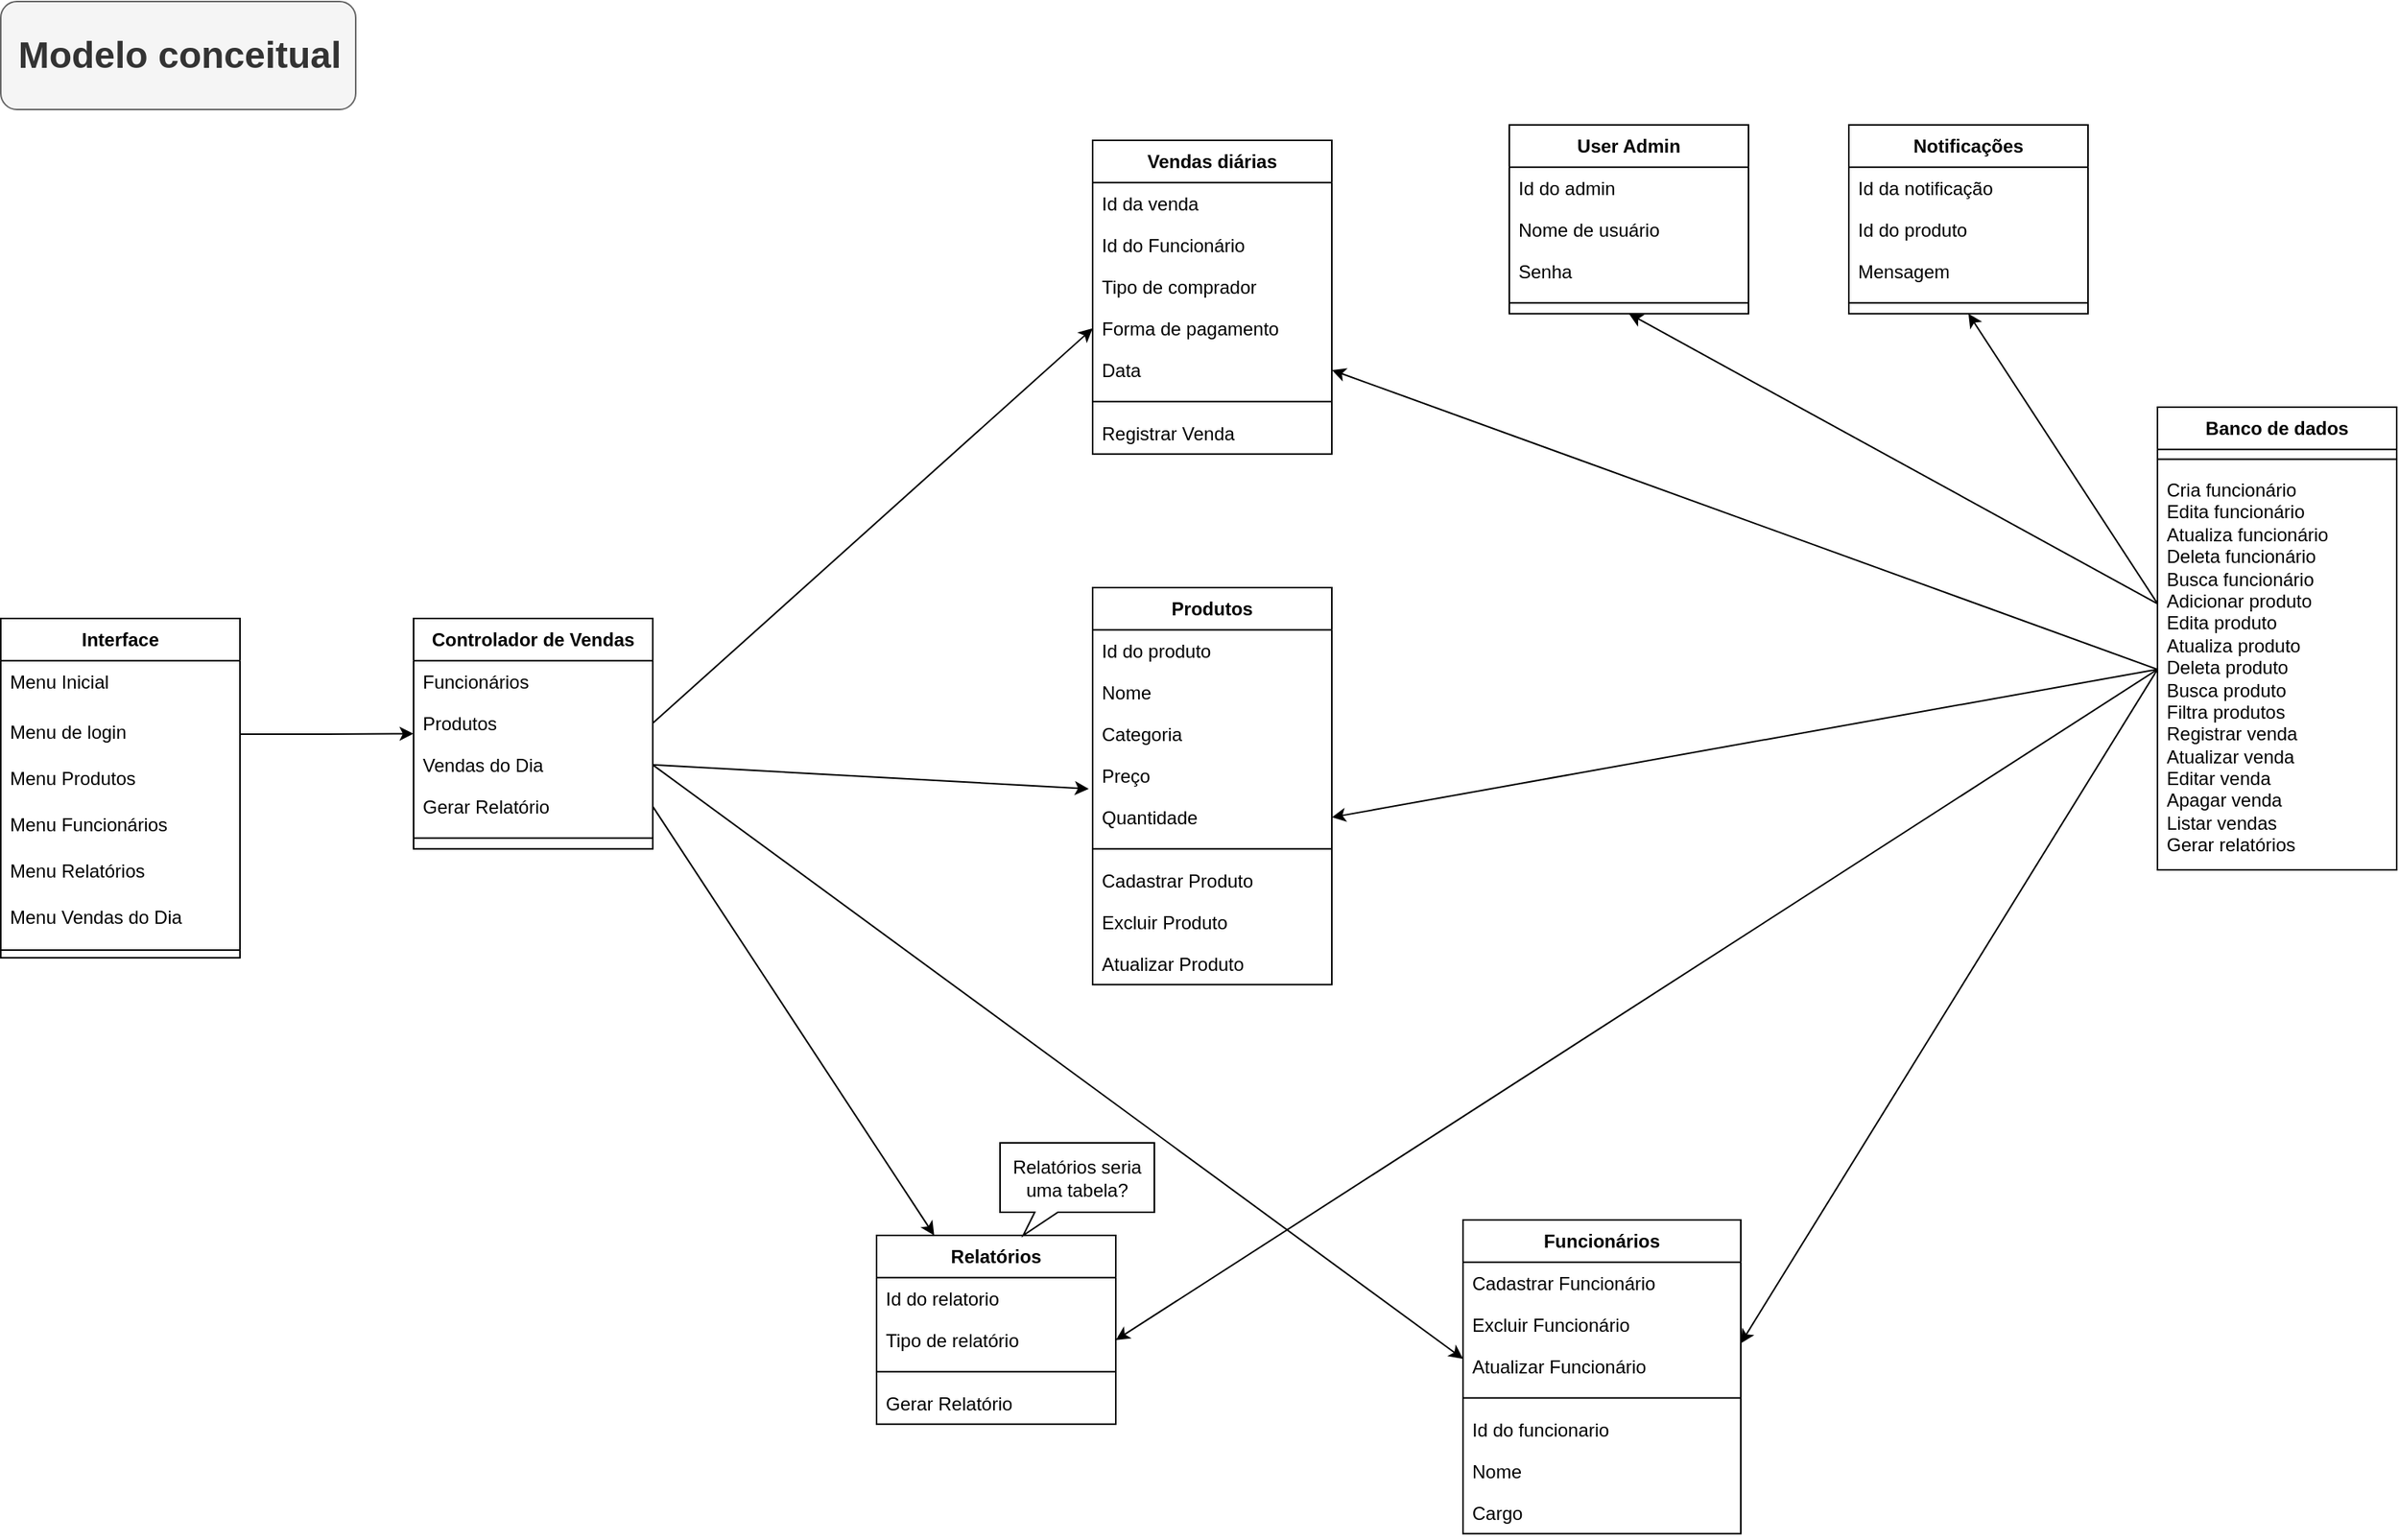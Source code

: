 <mxfile version="24.8.3">
  <diagram name="Página-1" id="rCG3eZJyJU8VCeqgCgNy">
    <mxGraphModel dx="819" dy="446" grid="1" gridSize="10" guides="1" tooltips="1" connect="1" arrows="1" fold="1" page="1" pageScale="1" pageWidth="827" pageHeight="583" math="0" shadow="0">
      <root>
        <mxCell id="0" />
        <mxCell id="1" parent="0" />
        <mxCell id="12" value="Banco de dados" style="swimlane;fontStyle=1;align=center;verticalAlign=top;childLayout=stackLayout;horizontal=1;startSize=27.429;horizontalStack=0;resizeParent=1;resizeParentMax=0;resizeLast=0;collapsible=0;marginBottom=0;" parent="1" vertex="1">
          <mxGeometry x="1420" y="283" width="155" height="299.999" as="geometry" />
        </mxCell>
        <mxCell id="15" style="line;strokeWidth=1;fillColor=none;align=left;verticalAlign=middle;spacingTop=-1;spacingLeft=3;spacingRight=3;rotatable=0;labelPosition=right;points=[];portConstraint=eastwest;strokeColor=inherit;" parent="12" vertex="1">
          <mxGeometry y="27.429" width="155" height="12.57" as="geometry" />
        </mxCell>
        <mxCell id="4yD3N3-tQXwb2mGsDQmI-117" value="Cria funcionário&lt;div&gt;Edita funcionário&lt;/div&gt;&lt;div&gt;Atualiza funcionário&lt;/div&gt;&lt;div&gt;Deleta funcionário&lt;/div&gt;&lt;div&gt;Busca funcionário&lt;/div&gt;&lt;div&gt;Adicionar produto&lt;/div&gt;&lt;div&gt;Edita produto&lt;/div&gt;&lt;div&gt;Atualiza produto&lt;/div&gt;&lt;div&gt;Deleta produto&lt;/div&gt;&lt;div&gt;Busca produto&lt;/div&gt;&lt;div&gt;Filtra produtos&lt;/div&gt;&lt;div&gt;Registrar venda&lt;/div&gt;&lt;div&gt;Atualizar venda&lt;/div&gt;&lt;div&gt;Editar venda&lt;/div&gt;&lt;div&gt;Apagar venda&lt;/div&gt;&lt;div&gt;Listar vendas&lt;/div&gt;&lt;div&gt;Gerar relatórios&lt;/div&gt;&lt;div&gt;&lt;br&gt;&lt;/div&gt;" style="text;strokeColor=none;fillColor=none;align=left;verticalAlign=top;spacingLeft=4;spacingRight=4;overflow=hidden;rotatable=0;points=[[0,0.5],[1,0.5]];portConstraint=eastwest;whiteSpace=wrap;html=1;" parent="12" vertex="1">
          <mxGeometry y="39.999" width="155" height="260" as="geometry" />
        </mxCell>
        <mxCell id="4yD3N3-tQXwb2mGsDQmI-32" value="User Admin" style="swimlane;fontStyle=1;align=center;verticalAlign=top;childLayout=stackLayout;horizontal=1;startSize=27.429;horizontalStack=0;resizeParent=1;resizeParentMax=0;resizeLast=0;collapsible=0;marginBottom=0;" parent="1" vertex="1">
          <mxGeometry x="1000" y="100" width="155" height="122.429" as="geometry" />
        </mxCell>
        <mxCell id="4yD3N3-tQXwb2mGsDQmI-33" value="Id do admin" style="text;strokeColor=none;fillColor=none;align=left;verticalAlign=top;spacingLeft=4;spacingRight=4;overflow=hidden;rotatable=0;points=[[0,0.5],[1,0.5]];portConstraint=eastwest;" parent="4yD3N3-tQXwb2mGsDQmI-32" vertex="1">
          <mxGeometry y="27.429" width="155" height="27" as="geometry" />
        </mxCell>
        <mxCell id="4yD3N3-tQXwb2mGsDQmI-34" value="Nome de usuário" style="text;strokeColor=none;fillColor=none;align=left;verticalAlign=top;spacingLeft=4;spacingRight=4;overflow=hidden;rotatable=0;points=[[0,0.5],[1,0.5]];portConstraint=eastwest;" parent="4yD3N3-tQXwb2mGsDQmI-32" vertex="1">
          <mxGeometry y="54.429" width="155" height="27" as="geometry" />
        </mxCell>
        <mxCell id="4yD3N3-tQXwb2mGsDQmI-65" value="Senha" style="text;strokeColor=none;fillColor=none;align=left;verticalAlign=top;spacingLeft=4;spacingRight=4;overflow=hidden;rotatable=0;points=[[0,0.5],[1,0.5]];portConstraint=eastwest;" parent="4yD3N3-tQXwb2mGsDQmI-32" vertex="1">
          <mxGeometry y="81.429" width="155" height="27" as="geometry" />
        </mxCell>
        <mxCell id="4yD3N3-tQXwb2mGsDQmI-35" style="line;strokeWidth=1;fillColor=none;align=left;verticalAlign=middle;spacingTop=-1;spacingLeft=3;spacingRight=3;rotatable=0;labelPosition=right;points=[];portConstraint=eastwest;strokeColor=inherit;" parent="4yD3N3-tQXwb2mGsDQmI-32" vertex="1">
          <mxGeometry y="108.429" width="155" height="14" as="geometry" />
        </mxCell>
        <mxCell id="4yD3N3-tQXwb2mGsDQmI-36" value="Relatórios" style="swimlane;fontStyle=1;align=center;verticalAlign=top;childLayout=stackLayout;horizontal=1;startSize=27.429;horizontalStack=0;resizeParent=1;resizeParentMax=0;resizeLast=0;collapsible=0;marginBottom=0;" parent="1" vertex="1">
          <mxGeometry x="590" y="820" width="155" height="122.429" as="geometry" />
        </mxCell>
        <mxCell id="4yD3N3-tQXwb2mGsDQmI-37" value="Id do relatorio" style="text;strokeColor=none;fillColor=none;align=left;verticalAlign=top;spacingLeft=4;spacingRight=4;overflow=hidden;rotatable=0;points=[[0,0.5],[1,0.5]];portConstraint=eastwest;" parent="4yD3N3-tQXwb2mGsDQmI-36" vertex="1">
          <mxGeometry y="27.429" width="155" height="27" as="geometry" />
        </mxCell>
        <mxCell id="4yD3N3-tQXwb2mGsDQmI-38" value="Tipo de relatório" style="text;strokeColor=none;fillColor=none;align=left;verticalAlign=top;spacingLeft=4;spacingRight=4;overflow=hidden;rotatable=0;points=[[0,0.5],[1,0.5]];portConstraint=eastwest;" parent="4yD3N3-tQXwb2mGsDQmI-36" vertex="1">
          <mxGeometry y="54.429" width="155" height="27" as="geometry" />
        </mxCell>
        <mxCell id="4yD3N3-tQXwb2mGsDQmI-39" style="line;strokeWidth=1;fillColor=none;align=left;verticalAlign=middle;spacingTop=-1;spacingLeft=3;spacingRight=3;rotatable=0;labelPosition=right;points=[];portConstraint=eastwest;strokeColor=inherit;" parent="4yD3N3-tQXwb2mGsDQmI-36" vertex="1">
          <mxGeometry y="81.429" width="155" height="14" as="geometry" />
        </mxCell>
        <mxCell id="zHELxeo6hIR-I9ZXr5rR-30" value="Gerar Relatório" style="text;strokeColor=none;fillColor=none;align=left;verticalAlign=top;spacingLeft=4;spacingRight=4;overflow=hidden;rotatable=0;points=[[0,0.5],[1,0.5]];portConstraint=eastwest;" parent="4yD3N3-tQXwb2mGsDQmI-36" vertex="1">
          <mxGeometry y="95.429" width="155" height="27" as="geometry" />
        </mxCell>
        <mxCell id="4yD3N3-tQXwb2mGsDQmI-40" value="Vendas diárias" style="swimlane;fontStyle=1;align=center;verticalAlign=top;childLayout=stackLayout;horizontal=1;startSize=27.429;horizontalStack=0;resizeParent=1;resizeParentMax=0;resizeLast=0;collapsible=0;marginBottom=0;" parent="1" vertex="1">
          <mxGeometry x="730" y="110" width="155" height="203.429" as="geometry" />
        </mxCell>
        <mxCell id="4yD3N3-tQXwb2mGsDQmI-41" value="Id da venda" style="text;strokeColor=none;fillColor=none;align=left;verticalAlign=top;spacingLeft=4;spacingRight=4;overflow=hidden;rotatable=0;points=[[0,0.5],[1,0.5]];portConstraint=eastwest;" parent="4yD3N3-tQXwb2mGsDQmI-40" vertex="1">
          <mxGeometry y="27.429" width="155" height="27" as="geometry" />
        </mxCell>
        <mxCell id="4yD3N3-tQXwb2mGsDQmI-42" value="Id do Funcionário" style="text;strokeColor=none;fillColor=none;align=left;verticalAlign=top;spacingLeft=4;spacingRight=4;overflow=hidden;rotatable=0;points=[[0,0.5],[1,0.5]];portConstraint=eastwest;" parent="4yD3N3-tQXwb2mGsDQmI-40" vertex="1">
          <mxGeometry y="54.429" width="155" height="27" as="geometry" />
        </mxCell>
        <mxCell id="4yD3N3-tQXwb2mGsDQmI-79" value="Tipo de comprador" style="text;strokeColor=none;fillColor=none;align=left;verticalAlign=top;spacingLeft=4;spacingRight=4;overflow=hidden;rotatable=0;points=[[0,0.5],[1,0.5]];portConstraint=eastwest;" parent="4yD3N3-tQXwb2mGsDQmI-40" vertex="1">
          <mxGeometry y="81.429" width="155" height="27" as="geometry" />
        </mxCell>
        <mxCell id="4yD3N3-tQXwb2mGsDQmI-80" value="Forma de pagamento" style="text;strokeColor=none;fillColor=none;align=left;verticalAlign=top;spacingLeft=4;spacingRight=4;overflow=hidden;rotatable=0;points=[[0,0.5],[1,0.5]];portConstraint=eastwest;" parent="4yD3N3-tQXwb2mGsDQmI-40" vertex="1">
          <mxGeometry y="108.429" width="155" height="27" as="geometry" />
        </mxCell>
        <mxCell id="4yD3N3-tQXwb2mGsDQmI-81" value="Data" style="text;strokeColor=none;fillColor=none;align=left;verticalAlign=top;spacingLeft=4;spacingRight=4;overflow=hidden;rotatable=0;points=[[0,0.5],[1,0.5]];portConstraint=eastwest;" parent="4yD3N3-tQXwb2mGsDQmI-40" vertex="1">
          <mxGeometry y="135.429" width="155" height="27" as="geometry" />
        </mxCell>
        <mxCell id="4yD3N3-tQXwb2mGsDQmI-43" style="line;strokeWidth=1;fillColor=none;align=left;verticalAlign=middle;spacingTop=-1;spacingLeft=3;spacingRight=3;rotatable=0;labelPosition=right;points=[];portConstraint=eastwest;strokeColor=inherit;" parent="4yD3N3-tQXwb2mGsDQmI-40" vertex="1">
          <mxGeometry y="162.429" width="155" height="14" as="geometry" />
        </mxCell>
        <mxCell id="zHELxeo6hIR-I9ZXr5rR-31" value="Registrar Venda" style="text;strokeColor=none;fillColor=none;align=left;verticalAlign=top;spacingLeft=4;spacingRight=4;overflow=hidden;rotatable=0;points=[[0,0.5],[1,0.5]];portConstraint=eastwest;" parent="4yD3N3-tQXwb2mGsDQmI-40" vertex="1">
          <mxGeometry y="176.429" width="155" height="27" as="geometry" />
        </mxCell>
        <mxCell id="4yD3N3-tQXwb2mGsDQmI-56" value="Notificações" style="swimlane;fontStyle=1;align=center;verticalAlign=top;childLayout=stackLayout;horizontal=1;startSize=27.429;horizontalStack=0;resizeParent=1;resizeParentMax=0;resizeLast=0;collapsible=0;marginBottom=0;" parent="1" vertex="1">
          <mxGeometry x="1220" y="100" width="155" height="122.429" as="geometry" />
        </mxCell>
        <mxCell id="4yD3N3-tQXwb2mGsDQmI-57" value="Id da notificação" style="text;strokeColor=none;fillColor=none;align=left;verticalAlign=top;spacingLeft=4;spacingRight=4;overflow=hidden;rotatable=0;points=[[0,0.5],[1,0.5]];portConstraint=eastwest;" parent="4yD3N3-tQXwb2mGsDQmI-56" vertex="1">
          <mxGeometry y="27.429" width="155" height="27" as="geometry" />
        </mxCell>
        <mxCell id="WyFJ2QE-moBdqezIPYEU-15" value="Id do produto" style="text;strokeColor=none;fillColor=none;align=left;verticalAlign=top;spacingLeft=4;spacingRight=4;overflow=hidden;rotatable=0;points=[[0,0.5],[1,0.5]];portConstraint=eastwest;" parent="4yD3N3-tQXwb2mGsDQmI-56" vertex="1">
          <mxGeometry y="54.429" width="155" height="27" as="geometry" />
        </mxCell>
        <mxCell id="4yD3N3-tQXwb2mGsDQmI-58" value="Mensagem" style="text;strokeColor=none;fillColor=none;align=left;verticalAlign=top;spacingLeft=4;spacingRight=4;overflow=hidden;rotatable=0;points=[[0,0.5],[1,0.5]];portConstraint=eastwest;" parent="4yD3N3-tQXwb2mGsDQmI-56" vertex="1">
          <mxGeometry y="81.429" width="155" height="27" as="geometry" />
        </mxCell>
        <mxCell id="4yD3N3-tQXwb2mGsDQmI-59" style="line;strokeWidth=1;fillColor=none;align=left;verticalAlign=middle;spacingTop=-1;spacingLeft=3;spacingRight=3;rotatable=0;labelPosition=right;points=[];portConstraint=eastwest;strokeColor=inherit;" parent="4yD3N3-tQXwb2mGsDQmI-56" vertex="1">
          <mxGeometry y="108.429" width="155" height="14" as="geometry" />
        </mxCell>
        <mxCell id="4yD3N3-tQXwb2mGsDQmI-60" value="Produtos" style="swimlane;fontStyle=1;align=center;verticalAlign=top;childLayout=stackLayout;horizontal=1;startSize=27.429;horizontalStack=0;resizeParent=1;resizeParentMax=0;resizeLast=0;collapsible=0;marginBottom=0;" parent="1" vertex="1">
          <mxGeometry x="730" y="400" width="155" height="257.429" as="geometry" />
        </mxCell>
        <mxCell id="4yD3N3-tQXwb2mGsDQmI-61" value="Id do produto" style="text;strokeColor=none;fillColor=none;align=left;verticalAlign=top;spacingLeft=4;spacingRight=4;overflow=hidden;rotatable=0;points=[[0,0.5],[1,0.5]];portConstraint=eastwest;" parent="4yD3N3-tQXwb2mGsDQmI-60" vertex="1">
          <mxGeometry y="27.429" width="155" height="27" as="geometry" />
        </mxCell>
        <mxCell id="4yD3N3-tQXwb2mGsDQmI-62" value="Nome" style="text;strokeColor=none;fillColor=none;align=left;verticalAlign=top;spacingLeft=4;spacingRight=4;overflow=hidden;rotatable=0;points=[[0,0.5],[1,0.5]];portConstraint=eastwest;" parent="4yD3N3-tQXwb2mGsDQmI-60" vertex="1">
          <mxGeometry y="54.429" width="155" height="27" as="geometry" />
        </mxCell>
        <mxCell id="4yD3N3-tQXwb2mGsDQmI-71" value="Categoria" style="text;strokeColor=none;fillColor=none;align=left;verticalAlign=top;spacingLeft=4;spacingRight=4;overflow=hidden;rotatable=0;points=[[0,0.5],[1,0.5]];portConstraint=eastwest;" parent="4yD3N3-tQXwb2mGsDQmI-60" vertex="1">
          <mxGeometry y="81.429" width="155" height="27" as="geometry" />
        </mxCell>
        <mxCell id="4yD3N3-tQXwb2mGsDQmI-72" value="Preço" style="text;strokeColor=none;fillColor=none;align=left;verticalAlign=top;spacingLeft=4;spacingRight=4;overflow=hidden;rotatable=0;points=[[0,0.5],[1,0.5]];portConstraint=eastwest;" parent="4yD3N3-tQXwb2mGsDQmI-60" vertex="1">
          <mxGeometry y="108.429" width="155" height="27" as="geometry" />
        </mxCell>
        <mxCell id="4yD3N3-tQXwb2mGsDQmI-73" value="Quantidade" style="text;strokeColor=none;fillColor=none;align=left;verticalAlign=top;spacingLeft=4;spacingRight=4;overflow=hidden;rotatable=0;points=[[0,0.5],[1,0.5]];portConstraint=eastwest;" parent="4yD3N3-tQXwb2mGsDQmI-60" vertex="1">
          <mxGeometry y="135.429" width="155" height="27" as="geometry" />
        </mxCell>
        <mxCell id="4yD3N3-tQXwb2mGsDQmI-63" style="line;strokeWidth=1;fillColor=none;align=left;verticalAlign=middle;spacingTop=-1;spacingLeft=3;spacingRight=3;rotatable=0;labelPosition=right;points=[];portConstraint=eastwest;strokeColor=inherit;" parent="4yD3N3-tQXwb2mGsDQmI-60" vertex="1">
          <mxGeometry y="162.429" width="155" height="14" as="geometry" />
        </mxCell>
        <mxCell id="zHELxeo6hIR-I9ZXr5rR-25" value="Cadastrar Produto" style="text;strokeColor=none;fillColor=none;align=left;verticalAlign=top;spacingLeft=4;spacingRight=4;overflow=hidden;rotatable=0;points=[[0,0.5],[1,0.5]];portConstraint=eastwest;" parent="4yD3N3-tQXwb2mGsDQmI-60" vertex="1">
          <mxGeometry y="176.429" width="155" height="27" as="geometry" />
        </mxCell>
        <mxCell id="zHELxeo6hIR-I9ZXr5rR-26" value="Excluir Produto" style="text;strokeColor=none;fillColor=none;align=left;verticalAlign=top;spacingLeft=4;spacingRight=4;overflow=hidden;rotatable=0;points=[[0,0.5],[1,0.5]];portConstraint=eastwest;" parent="4yD3N3-tQXwb2mGsDQmI-60" vertex="1">
          <mxGeometry y="203.429" width="155" height="27" as="geometry" />
        </mxCell>
        <mxCell id="zHELxeo6hIR-I9ZXr5rR-27" value="Atualizar Produto" style="text;strokeColor=none;fillColor=none;align=left;verticalAlign=top;spacingLeft=4;spacingRight=4;overflow=hidden;rotatable=0;points=[[0,0.5],[1,0.5]];portConstraint=eastwest;" parent="4yD3N3-tQXwb2mGsDQmI-60" vertex="1">
          <mxGeometry y="230.429" width="155" height="27" as="geometry" />
        </mxCell>
        <mxCell id="4yD3N3-tQXwb2mGsDQmI-66" value="Interface" style="swimlane;fontStyle=1;align=center;verticalAlign=top;childLayout=stackLayout;horizontal=1;startSize=27.429;horizontalStack=0;resizeParent=1;resizeParentMax=0;resizeLast=0;collapsible=0;marginBottom=0;" parent="1" vertex="1">
          <mxGeometry x="22.5" y="420" width="155" height="219.999" as="geometry" />
        </mxCell>
        <mxCell id="4yD3N3-tQXwb2mGsDQmI-67" value="Menu Inicial" style="text;strokeColor=none;fillColor=none;align=left;verticalAlign=top;spacingLeft=4;spacingRight=4;overflow=hidden;rotatable=0;points=[[0,0.5],[1,0.5]];portConstraint=eastwest;" parent="4yD3N3-tQXwb2mGsDQmI-66" vertex="1">
          <mxGeometry y="27.429" width="155" height="32.57" as="geometry" />
        </mxCell>
        <mxCell id="Nw_w9vWTFQ0vnzreLBHr-17" value="Menu de login" style="text;strokeColor=none;fillColor=none;align=left;verticalAlign=top;spacingLeft=4;spacingRight=4;overflow=hidden;rotatable=0;points=[[0,0.5],[1,0.5]];portConstraint=eastwest;" parent="4yD3N3-tQXwb2mGsDQmI-66" vertex="1">
          <mxGeometry y="59.999" width="155" height="30" as="geometry" />
        </mxCell>
        <mxCell id="YCyUIYHfSjP7ow80o2St-20" value="Menu Produtos" style="text;strokeColor=none;fillColor=none;align=left;verticalAlign=top;spacingLeft=4;spacingRight=4;overflow=hidden;rotatable=0;points=[[0,0.5],[1,0.5]];portConstraint=eastwest;" parent="4yD3N3-tQXwb2mGsDQmI-66" vertex="1">
          <mxGeometry y="89.999" width="155" height="30" as="geometry" />
        </mxCell>
        <mxCell id="YCyUIYHfSjP7ow80o2St-22" value="Menu Funcionários" style="text;strokeColor=none;fillColor=none;align=left;verticalAlign=top;spacingLeft=4;spacingRight=4;overflow=hidden;rotatable=0;points=[[0,0.5],[1,0.5]];portConstraint=eastwest;" parent="4yD3N3-tQXwb2mGsDQmI-66" vertex="1">
          <mxGeometry y="119.999" width="155" height="30" as="geometry" />
        </mxCell>
        <mxCell id="YCyUIYHfSjP7ow80o2St-23" value="Menu Relatórios" style="text;strokeColor=none;fillColor=none;align=left;verticalAlign=top;spacingLeft=4;spacingRight=4;overflow=hidden;rotatable=0;points=[[0,0.5],[1,0.5]];portConstraint=eastwest;" parent="4yD3N3-tQXwb2mGsDQmI-66" vertex="1">
          <mxGeometry y="149.999" width="155" height="30" as="geometry" />
        </mxCell>
        <mxCell id="YCyUIYHfSjP7ow80o2St-25" value="Menu Vendas do Dia" style="text;strokeColor=none;fillColor=none;align=left;verticalAlign=top;spacingLeft=4;spacingRight=4;overflow=hidden;rotatable=0;points=[[0,0.5],[1,0.5]];portConstraint=eastwest;" parent="4yD3N3-tQXwb2mGsDQmI-66" vertex="1">
          <mxGeometry y="179.999" width="155" height="30" as="geometry" />
        </mxCell>
        <mxCell id="4yD3N3-tQXwb2mGsDQmI-69" style="line;strokeWidth=1;fillColor=none;align=left;verticalAlign=middle;spacingTop=-1;spacingLeft=3;spacingRight=3;rotatable=0;labelPosition=right;points=[];portConstraint=eastwest;strokeColor=inherit;" parent="4yD3N3-tQXwb2mGsDQmI-66" vertex="1">
          <mxGeometry y="209.999" width="155" height="10" as="geometry" />
        </mxCell>
        <mxCell id="4yD3N3-tQXwb2mGsDQmI-84" value="&lt;h1&gt;Modelo conceitual&lt;/h1&gt;" style="text;html=1;align=center;verticalAlign=middle;resizable=0;points=[];autosize=1;fillColor=#f5f5f5;fontColor=#333333;strokeColor=#666666;rounded=1;" parent="1" vertex="1">
          <mxGeometry x="22.5" y="20" width="230" height="70" as="geometry" />
        </mxCell>
        <mxCell id="4yD3N3-tQXwb2mGsDQmI-121" value="Relatórios seria uma tabela?" style="whiteSpace=wrap;html=1;shape=mxgraph.basic.rectCallout;dx=30;dy=15;boundedLbl=1;" parent="1" vertex="1">
          <mxGeometry x="670" y="760" width="100" height="60" as="geometry" />
        </mxCell>
        <mxCell id="Nw_w9vWTFQ0vnzreLBHr-22" value="Controlador de Vendas" style="swimlane;fontStyle=1;align=center;verticalAlign=top;childLayout=stackLayout;horizontal=1;startSize=27.429;horizontalStack=0;resizeParent=1;resizeParentMax=0;resizeLast=0;collapsible=0;marginBottom=0;" parent="1" vertex="1">
          <mxGeometry x="290" y="420" width="155" height="149.429" as="geometry" />
        </mxCell>
        <mxCell id="Nw_w9vWTFQ0vnzreLBHr-23" value="Funcionários" style="text;strokeColor=none;fillColor=none;align=left;verticalAlign=top;spacingLeft=4;spacingRight=4;overflow=hidden;rotatable=0;points=[[0,0.5],[1,0.5]];portConstraint=eastwest;" parent="Nw_w9vWTFQ0vnzreLBHr-22" vertex="1">
          <mxGeometry y="27.429" width="155" height="27" as="geometry" />
        </mxCell>
        <mxCell id="Nw_w9vWTFQ0vnzreLBHr-24" value="Produtos" style="text;strokeColor=none;fillColor=none;align=left;verticalAlign=top;spacingLeft=4;spacingRight=4;overflow=hidden;rotatable=0;points=[[0,0.5],[1,0.5]];portConstraint=eastwest;" parent="Nw_w9vWTFQ0vnzreLBHr-22" vertex="1">
          <mxGeometry y="54.429" width="155" height="27" as="geometry" />
        </mxCell>
        <mxCell id="Nw_w9vWTFQ0vnzreLBHr-25" value="Vendas do Dia" style="text;strokeColor=none;fillColor=none;align=left;verticalAlign=top;spacingLeft=4;spacingRight=4;overflow=hidden;rotatable=0;points=[[0,0.5],[1,0.5]];portConstraint=eastwest;" parent="Nw_w9vWTFQ0vnzreLBHr-22" vertex="1">
          <mxGeometry y="81.429" width="155" height="27" as="geometry" />
        </mxCell>
        <mxCell id="Nw_w9vWTFQ0vnzreLBHr-27" value="Gerar Relatório" style="text;strokeColor=none;fillColor=none;align=left;verticalAlign=top;spacingLeft=4;spacingRight=4;overflow=hidden;rotatable=0;points=[[0,0.5],[1,0.5]];portConstraint=eastwest;" parent="Nw_w9vWTFQ0vnzreLBHr-22" vertex="1">
          <mxGeometry y="108.429" width="155" height="27" as="geometry" />
        </mxCell>
        <mxCell id="Nw_w9vWTFQ0vnzreLBHr-26" style="line;strokeWidth=1;fillColor=none;align=left;verticalAlign=middle;spacingTop=-1;spacingLeft=3;spacingRight=3;rotatable=0;labelPosition=right;points=[];portConstraint=eastwest;strokeColor=inherit;" parent="Nw_w9vWTFQ0vnzreLBHr-22" vertex="1">
          <mxGeometry y="135.429" width="155" height="14" as="geometry" />
        </mxCell>
        <mxCell id="Nw_w9vWTFQ0vnzreLBHr-28" style="edgeStyle=orthogonalEdgeStyle;rounded=0;orthogonalLoop=1;jettySize=auto;html=1;exitX=1;exitY=0.5;exitDx=0;exitDy=0;entryX=0;entryY=0.5;entryDx=0;entryDy=0;" parent="1" source="Nw_w9vWTFQ0vnzreLBHr-17" target="Nw_w9vWTFQ0vnzreLBHr-22" edge="1">
          <mxGeometry relative="1" as="geometry" />
        </mxCell>
        <mxCell id="jJdK9kgYPfyGHqjLfK-a-15" value="Funcionários" style="swimlane;fontStyle=1;align=center;verticalAlign=top;childLayout=stackLayout;horizontal=1;startSize=27.429;horizontalStack=0;resizeParent=1;resizeParentMax=0;resizeLast=0;collapsible=0;marginBottom=0;" parent="1" vertex="1">
          <mxGeometry x="970" y="810" width="180" height="203.429" as="geometry" />
        </mxCell>
        <mxCell id="jJdK9kgYPfyGHqjLfK-a-16" value="Cadastrar Funcionário" style="text;strokeColor=none;fillColor=none;align=left;verticalAlign=top;spacingLeft=4;spacingRight=4;overflow=hidden;rotatable=0;points=[[0,0.5],[1,0.5]];portConstraint=eastwest;" parent="jJdK9kgYPfyGHqjLfK-a-15" vertex="1">
          <mxGeometry y="27.429" width="180" height="27" as="geometry" />
        </mxCell>
        <mxCell id="jJdK9kgYPfyGHqjLfK-a-17" value="Excluir Funcionário" style="text;strokeColor=none;fillColor=none;align=left;verticalAlign=top;spacingLeft=4;spacingRight=4;overflow=hidden;rotatable=0;points=[[0,0.5],[1,0.5]];portConstraint=eastwest;" parent="jJdK9kgYPfyGHqjLfK-a-15" vertex="1">
          <mxGeometry y="54.429" width="180" height="27" as="geometry" />
        </mxCell>
        <mxCell id="jJdK9kgYPfyGHqjLfK-a-18" value="Atualizar Funcionário" style="text;strokeColor=none;fillColor=none;align=left;verticalAlign=top;spacingLeft=4;spacingRight=4;overflow=hidden;rotatable=0;points=[[0,0.5],[1,0.5]];portConstraint=eastwest;" parent="jJdK9kgYPfyGHqjLfK-a-15" vertex="1">
          <mxGeometry y="81.429" width="180" height="27" as="geometry" />
        </mxCell>
        <mxCell id="jJdK9kgYPfyGHqjLfK-a-20" style="line;strokeWidth=1;fillColor=none;align=left;verticalAlign=middle;spacingTop=-1;spacingLeft=3;spacingRight=3;rotatable=0;labelPosition=right;points=[];portConstraint=eastwest;strokeColor=inherit;" parent="jJdK9kgYPfyGHqjLfK-a-15" vertex="1">
          <mxGeometry y="108.429" width="180" height="14" as="geometry" />
        </mxCell>
        <mxCell id="KlSsxM7Or0WWCpnzEeFf-23" value="Id do funcionario" style="text;strokeColor=none;fillColor=none;align=left;verticalAlign=top;spacingLeft=4;spacingRight=4;overflow=hidden;rotatable=0;points=[[0,0.5],[1,0.5]];portConstraint=eastwest;" parent="jJdK9kgYPfyGHqjLfK-a-15" vertex="1">
          <mxGeometry y="122.429" width="180" height="27" as="geometry" />
        </mxCell>
        <mxCell id="KlSsxM7Or0WWCpnzEeFf-24" value="Nome" style="text;strokeColor=none;fillColor=none;align=left;verticalAlign=top;spacingLeft=4;spacingRight=4;overflow=hidden;rotatable=0;points=[[0,0.5],[1,0.5]];portConstraint=eastwest;" parent="jJdK9kgYPfyGHqjLfK-a-15" vertex="1">
          <mxGeometry y="149.429" width="180" height="27" as="geometry" />
        </mxCell>
        <mxCell id="KlSsxM7Or0WWCpnzEeFf-25" value="Cargo" style="text;strokeColor=none;fillColor=none;align=left;verticalAlign=top;spacingLeft=4;spacingRight=4;overflow=hidden;rotatable=0;points=[[0,0.5],[1,0.5]];portConstraint=eastwest;" parent="jJdK9kgYPfyGHqjLfK-a-15" vertex="1">
          <mxGeometry y="176.429" width="180" height="27" as="geometry" />
        </mxCell>
        <mxCell id="zHELxeo6hIR-I9ZXr5rR-37" value="" style="endArrow=classic;html=1;rounded=0;entryX=0.5;entryY=1;entryDx=0;entryDy=0;" parent="1" source="4yD3N3-tQXwb2mGsDQmI-117" target="4yD3N3-tQXwb2mGsDQmI-32" edge="1">
          <mxGeometry width="50" height="50" relative="1" as="geometry">
            <mxPoint x="1060" y="420" as="sourcePoint" />
            <mxPoint x="1110" y="370" as="targetPoint" />
          </mxGeometry>
        </mxCell>
        <mxCell id="zHELxeo6hIR-I9ZXr5rR-38" value="" style="endArrow=classic;html=1;rounded=0;exitX=-0.001;exitY=0.335;exitDx=0;exitDy=0;exitPerimeter=0;entryX=0.5;entryY=1;entryDx=0;entryDy=0;" parent="1" source="4yD3N3-tQXwb2mGsDQmI-117" target="4yD3N3-tQXwb2mGsDQmI-56" edge="1">
          <mxGeometry width="50" height="50" relative="1" as="geometry">
            <mxPoint x="1260" y="398" as="sourcePoint" />
            <mxPoint x="1310" y="200" as="targetPoint" />
            <Array as="points" />
          </mxGeometry>
        </mxCell>
        <mxCell id="zHELxeo6hIR-I9ZXr5rR-41" value="" style="endArrow=classic;html=1;rounded=0;exitX=0;exitY=0.5;exitDx=0;exitDy=0;" parent="1" source="4yD3N3-tQXwb2mGsDQmI-117" edge="1">
          <mxGeometry width="50" height="50" relative="1" as="geometry">
            <mxPoint x="1080" y="700" as="sourcePoint" />
            <mxPoint x="1150" y="890" as="targetPoint" />
          </mxGeometry>
        </mxCell>
        <mxCell id="zHELxeo6hIR-I9ZXr5rR-43" value="" style="endArrow=classic;html=1;rounded=0;exitX=1;exitY=0.5;exitDx=0;exitDy=0;" parent="1" source="Nw_w9vWTFQ0vnzreLBHr-25" edge="1">
          <mxGeometry width="50" height="50" relative="1" as="geometry">
            <mxPoint x="730" y="710" as="sourcePoint" />
            <mxPoint x="970" y="900" as="targetPoint" />
          </mxGeometry>
        </mxCell>
        <mxCell id="zHELxeo6hIR-I9ZXr5rR-46" value="" style="endArrow=classic;html=1;rounded=0;exitX=1;exitY=0.5;exitDx=0;exitDy=0;" parent="1" source="Nw_w9vWTFQ0vnzreLBHr-27" target="4yD3N3-tQXwb2mGsDQmI-36" edge="1">
          <mxGeometry width="50" height="50" relative="1" as="geometry">
            <mxPoint x="480" y="800" as="sourcePoint" />
            <mxPoint x="530" y="750" as="targetPoint" />
          </mxGeometry>
        </mxCell>
        <mxCell id="zHELxeo6hIR-I9ZXr5rR-47" value="" style="endArrow=classic;html=1;rounded=0;exitX=0;exitY=0.5;exitDx=0;exitDy=0;entryX=1;entryY=0.5;entryDx=0;entryDy=0;" parent="1" source="4yD3N3-tQXwb2mGsDQmI-117" target="4yD3N3-tQXwb2mGsDQmI-38" edge="1">
          <mxGeometry width="50" height="50" relative="1" as="geometry">
            <mxPoint x="870" y="760" as="sourcePoint" />
            <mxPoint x="970" y="760" as="targetPoint" />
          </mxGeometry>
        </mxCell>
        <mxCell id="zHELxeo6hIR-I9ZXr5rR-48" value="" style="endArrow=classic;html=1;rounded=0;exitX=1;exitY=0.5;exitDx=0;exitDy=0;entryX=-0.016;entryY=-0.183;entryDx=0;entryDy=0;entryPerimeter=0;" parent="1" source="Nw_w9vWTFQ0vnzreLBHr-25" target="4yD3N3-tQXwb2mGsDQmI-73" edge="1">
          <mxGeometry width="50" height="50" relative="1" as="geometry">
            <mxPoint x="560" y="550" as="sourcePoint" />
            <mxPoint x="610" y="500" as="targetPoint" />
          </mxGeometry>
        </mxCell>
        <mxCell id="zHELxeo6hIR-I9ZXr5rR-49" value="" style="endArrow=classic;html=1;rounded=0;entryX=1;entryY=0.5;entryDx=0;entryDy=0;exitX=0;exitY=0.5;exitDx=0;exitDy=0;" parent="1" source="4yD3N3-tQXwb2mGsDQmI-117" target="4yD3N3-tQXwb2mGsDQmI-73" edge="1">
          <mxGeometry width="50" height="50" relative="1" as="geometry">
            <mxPoint x="1160" y="510" as="sourcePoint" />
            <mxPoint x="1210" y="460" as="targetPoint" />
          </mxGeometry>
        </mxCell>
        <mxCell id="zHELxeo6hIR-I9ZXr5rR-50" value="" style="endArrow=classic;html=1;rounded=0;exitX=1;exitY=0.5;exitDx=0;exitDy=0;entryX=0;entryY=0.5;entryDx=0;entryDy=0;" parent="1" source="Nw_w9vWTFQ0vnzreLBHr-24" target="4yD3N3-tQXwb2mGsDQmI-80" edge="1">
          <mxGeometry width="50" height="50" relative="1" as="geometry">
            <mxPoint x="630" y="400" as="sourcePoint" />
            <mxPoint x="680" y="350" as="targetPoint" />
          </mxGeometry>
        </mxCell>
        <mxCell id="zHELxeo6hIR-I9ZXr5rR-51" value="" style="endArrow=classic;html=1;rounded=0;exitX=0;exitY=0.5;exitDx=0;exitDy=0;entryX=1;entryY=0.5;entryDx=0;entryDy=0;" parent="1" source="4yD3N3-tQXwb2mGsDQmI-117" target="4yD3N3-tQXwb2mGsDQmI-81" edge="1">
          <mxGeometry width="50" height="50" relative="1" as="geometry">
            <mxPoint x="1100" y="340" as="sourcePoint" />
            <mxPoint x="1150" y="290" as="targetPoint" />
          </mxGeometry>
        </mxCell>
      </root>
    </mxGraphModel>
  </diagram>
</mxfile>
